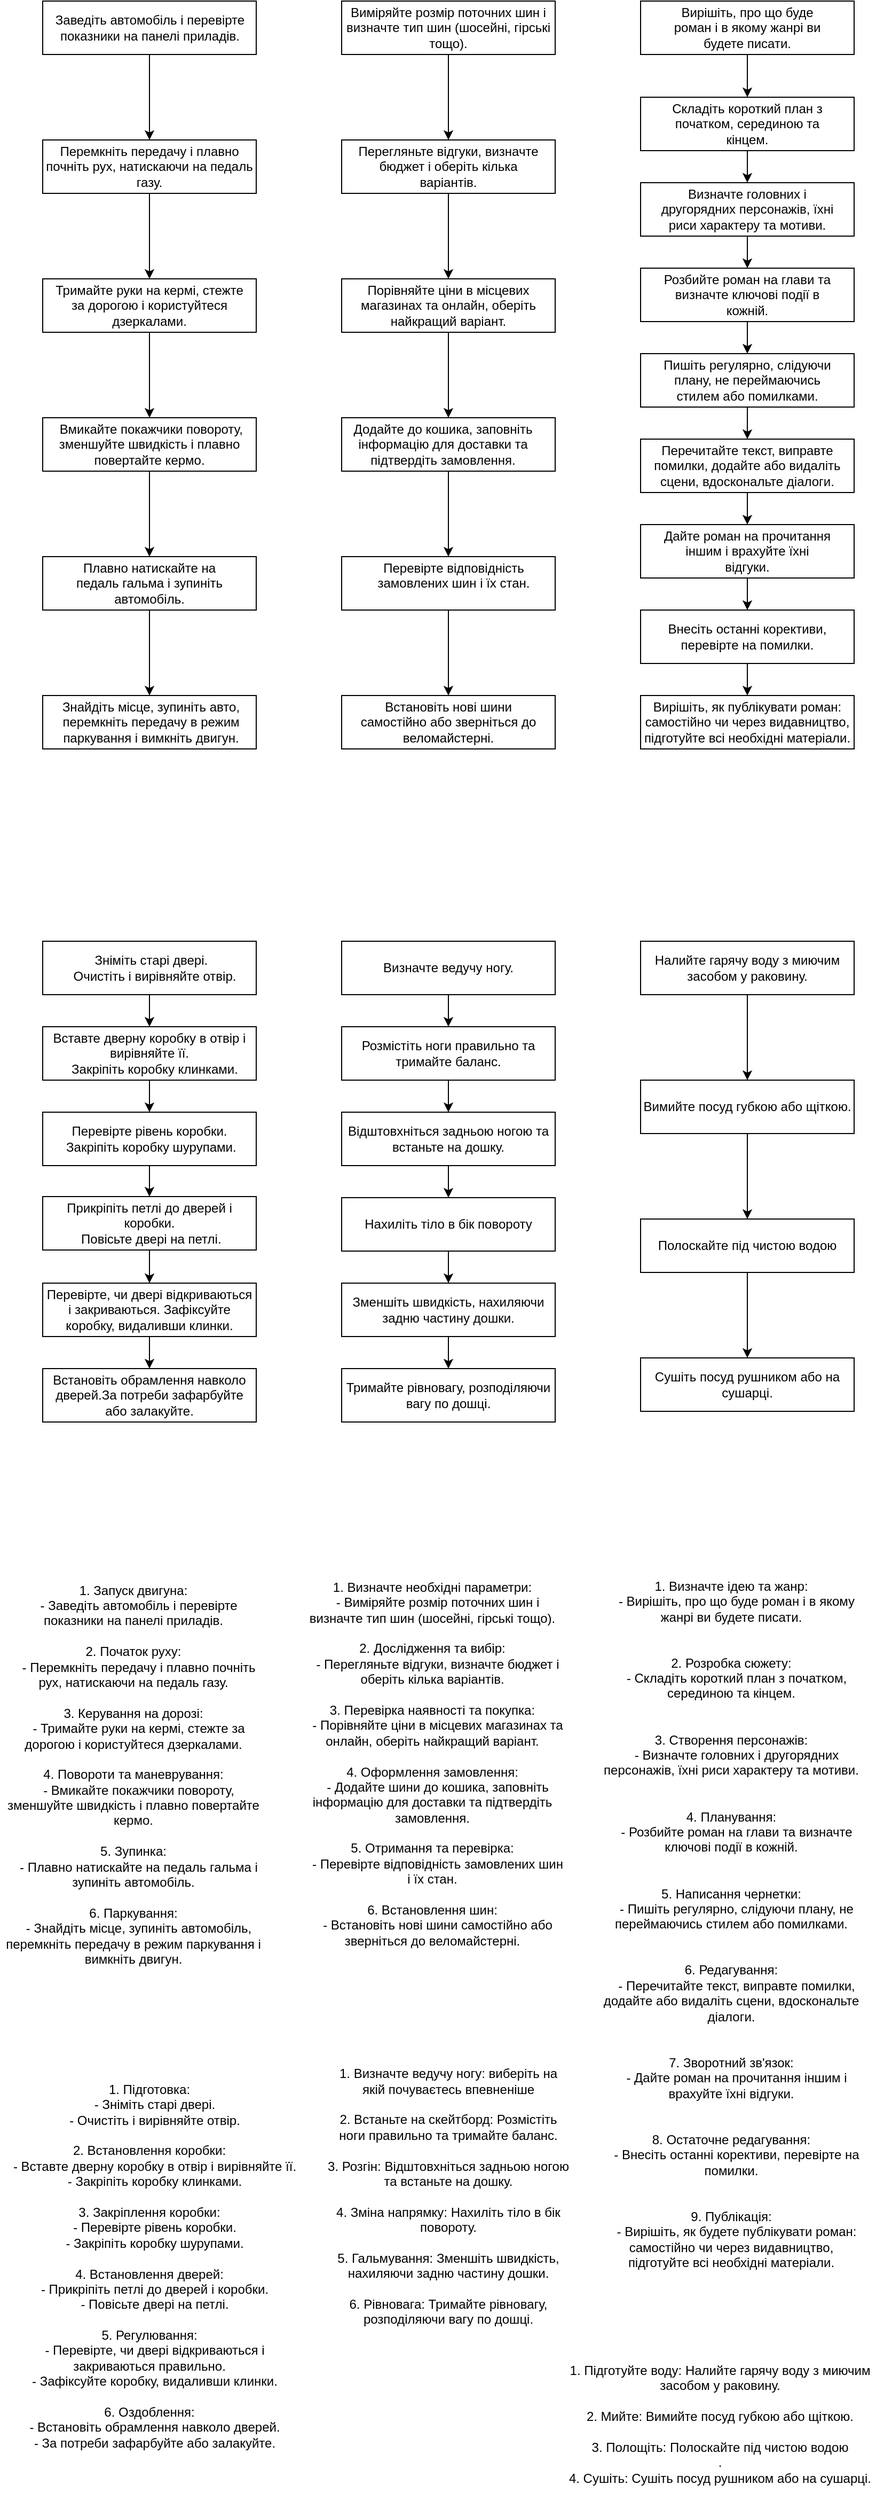 <mxfile version="24.5.4" type="device">
  <diagram id="C5RBs43oDa-KdzZeNtuy" name="Page-1">
    <mxGraphModel dx="1615" dy="869" grid="1" gridSize="10" guides="1" tooltips="1" connect="1" arrows="1" fold="1" page="1" pageScale="1" pageWidth="827" pageHeight="1169" math="0" shadow="0">
      <root>
        <mxCell id="WIyWlLk6GJQsqaUBKTNV-0" />
        <mxCell id="WIyWlLk6GJQsqaUBKTNV-1" parent="WIyWlLk6GJQsqaUBKTNV-0" />
        <mxCell id="B3RDnDdU-C0EYkhqmuKv-29" value="" style="rounded=0;whiteSpace=wrap;html=1;" vertex="1" parent="WIyWlLk6GJQsqaUBKTNV-1">
          <mxGeometry x="40" y="650" width="200" height="50" as="geometry" />
        </mxCell>
        <mxCell id="B3RDnDdU-C0EYkhqmuKv-27" value="" style="rounded=0;whiteSpace=wrap;html=1;" vertex="1" parent="WIyWlLk6GJQsqaUBKTNV-1">
          <mxGeometry x="40" y="520" width="200" height="50" as="geometry" />
        </mxCell>
        <mxCell id="B3RDnDdU-C0EYkhqmuKv-25" value="" style="rounded=0;whiteSpace=wrap;html=1;" vertex="1" parent="WIyWlLk6GJQsqaUBKTNV-1">
          <mxGeometry x="40" y="390" width="200" height="50" as="geometry" />
        </mxCell>
        <mxCell id="B3RDnDdU-C0EYkhqmuKv-23" value="" style="rounded=0;whiteSpace=wrap;html=1;" vertex="1" parent="WIyWlLk6GJQsqaUBKTNV-1">
          <mxGeometry x="40" y="260" width="200" height="50" as="geometry" />
        </mxCell>
        <mxCell id="B3RDnDdU-C0EYkhqmuKv-21" value="" style="rounded=0;whiteSpace=wrap;html=1;" vertex="1" parent="WIyWlLk6GJQsqaUBKTNV-1">
          <mxGeometry x="40" y="130" width="200" height="50" as="geometry" />
        </mxCell>
        <mxCell id="B3RDnDdU-C0EYkhqmuKv-20" value="" style="rounded=0;whiteSpace=wrap;html=1;" vertex="1" parent="WIyWlLk6GJQsqaUBKTNV-1">
          <mxGeometry x="40" width="200" height="50" as="geometry" />
        </mxCell>
        <mxCell id="B3RDnDdU-C0EYkhqmuKv-78" style="edgeStyle=orthogonalEdgeStyle;rounded=0;orthogonalLoop=1;jettySize=auto;html=1;exitX=0.5;exitY=1;exitDx=0;exitDy=0;entryX=0.5;entryY=0;entryDx=0;entryDy=0;" edge="1" parent="WIyWlLk6GJQsqaUBKTNV-1" source="B3RDnDdU-C0EYkhqmuKv-0" target="B3RDnDdU-C0EYkhqmuKv-31">
          <mxGeometry relative="1" as="geometry" />
        </mxCell>
        <mxCell id="B3RDnDdU-C0EYkhqmuKv-0" value="" style="rounded=0;whiteSpace=wrap;html=1;" vertex="1" parent="WIyWlLk6GJQsqaUBKTNV-1">
          <mxGeometry x="600" width="200" height="50" as="geometry" />
        </mxCell>
        <mxCell id="B3RDnDdU-C0EYkhqmuKv-11" value="Заведіть автомобіль і перевірте показники на панелі приладів." style="text;html=1;align=center;verticalAlign=middle;whiteSpace=wrap;rounded=0;" vertex="1" parent="WIyWlLk6GJQsqaUBKTNV-1">
          <mxGeometry x="32.5" y="10" width="215" height="30" as="geometry" />
        </mxCell>
        <mxCell id="B3RDnDdU-C0EYkhqmuKv-12" value="Перемкніть передачу і плавно почніть рух, натискаючи на педаль газу." style="text;html=1;align=center;verticalAlign=middle;whiteSpace=wrap;rounded=0;" vertex="1" parent="WIyWlLk6GJQsqaUBKTNV-1">
          <mxGeometry x="40" y="150" width="200" height="10" as="geometry" />
        </mxCell>
        <mxCell id="B3RDnDdU-C0EYkhqmuKv-16" value="Тримайте руки на кермі, стежте за дорогою і користуйтеся дзеркалами." style="text;html=1;align=center;verticalAlign=middle;whiteSpace=wrap;rounded=0;" vertex="1" parent="WIyWlLk6GJQsqaUBKTNV-1">
          <mxGeometry x="50" y="270" width="180" height="30" as="geometry" />
        </mxCell>
        <mxCell id="B3RDnDdU-C0EYkhqmuKv-17" value="&amp;nbsp;Вмикайте покажчики повороту, зменшуйте швидкість і плавно повертайте кермо." style="text;html=1;align=center;verticalAlign=middle;whiteSpace=wrap;rounded=0;" vertex="1" parent="WIyWlLk6GJQsqaUBKTNV-1">
          <mxGeometry x="40" y="400" width="200" height="30" as="geometry" />
        </mxCell>
        <mxCell id="B3RDnDdU-C0EYkhqmuKv-18" value="Плавно натискайте на педаль гальма і зупиніть автомобіль." style="text;html=1;align=center;verticalAlign=middle;whiteSpace=wrap;rounded=0;" vertex="1" parent="WIyWlLk6GJQsqaUBKTNV-1">
          <mxGeometry x="60" y="530" width="160" height="30" as="geometry" />
        </mxCell>
        <mxCell id="B3RDnDdU-C0EYkhqmuKv-19" value="Знайдіть місце, зупиніть авто, перемкніть передачу&amp;nbsp;&lt;span style=&quot;background-color: initial;&quot;&gt;в режим паркування і вимкніть двигун.&lt;/span&gt;" style="text;html=1;align=center;verticalAlign=middle;whiteSpace=wrap;rounded=0;" vertex="1" parent="WIyWlLk6GJQsqaUBKTNV-1">
          <mxGeometry x="40" y="650" width="202.5" height="50" as="geometry" />
        </mxCell>
        <mxCell id="B3RDnDdU-C0EYkhqmuKv-22" value="" style="edgeStyle=orthogonalEdgeStyle;rounded=0;orthogonalLoop=1;jettySize=auto;html=1;" edge="1" parent="WIyWlLk6GJQsqaUBKTNV-1" source="B3RDnDdU-C0EYkhqmuKv-20" target="B3RDnDdU-C0EYkhqmuKv-21">
          <mxGeometry relative="1" as="geometry" />
        </mxCell>
        <mxCell id="B3RDnDdU-C0EYkhqmuKv-24" value="" style="edgeStyle=orthogonalEdgeStyle;rounded=0;orthogonalLoop=1;jettySize=auto;html=1;" edge="1" parent="WIyWlLk6GJQsqaUBKTNV-1" source="B3RDnDdU-C0EYkhqmuKv-21" target="B3RDnDdU-C0EYkhqmuKv-23">
          <mxGeometry relative="1" as="geometry" />
        </mxCell>
        <mxCell id="B3RDnDdU-C0EYkhqmuKv-26" value="" style="edgeStyle=orthogonalEdgeStyle;rounded=0;orthogonalLoop=1;jettySize=auto;html=1;" edge="1" parent="WIyWlLk6GJQsqaUBKTNV-1" source="B3RDnDdU-C0EYkhqmuKv-23" target="B3RDnDdU-C0EYkhqmuKv-25">
          <mxGeometry relative="1" as="geometry" />
        </mxCell>
        <mxCell id="B3RDnDdU-C0EYkhqmuKv-28" value="" style="edgeStyle=orthogonalEdgeStyle;rounded=0;orthogonalLoop=1;jettySize=auto;html=1;" edge="1" parent="WIyWlLk6GJQsqaUBKTNV-1" source="B3RDnDdU-C0EYkhqmuKv-25" target="B3RDnDdU-C0EYkhqmuKv-27">
          <mxGeometry relative="1" as="geometry" />
        </mxCell>
        <mxCell id="B3RDnDdU-C0EYkhqmuKv-30" value="" style="edgeStyle=orthogonalEdgeStyle;rounded=0;orthogonalLoop=1;jettySize=auto;html=1;" edge="1" parent="WIyWlLk6GJQsqaUBKTNV-1" source="B3RDnDdU-C0EYkhqmuKv-27" target="B3RDnDdU-C0EYkhqmuKv-29">
          <mxGeometry relative="1" as="geometry" />
        </mxCell>
        <mxCell id="B3RDnDdU-C0EYkhqmuKv-34" value="" style="edgeStyle=orthogonalEdgeStyle;rounded=0;orthogonalLoop=1;jettySize=auto;html=1;" edge="1" parent="WIyWlLk6GJQsqaUBKTNV-1" source="B3RDnDdU-C0EYkhqmuKv-31" target="B3RDnDdU-C0EYkhqmuKv-33">
          <mxGeometry relative="1" as="geometry" />
        </mxCell>
        <mxCell id="B3RDnDdU-C0EYkhqmuKv-31" value="" style="rounded=0;whiteSpace=wrap;html=1;" vertex="1" parent="WIyWlLk6GJQsqaUBKTNV-1">
          <mxGeometry x="600" y="90" width="200" height="50" as="geometry" />
        </mxCell>
        <mxCell id="B3RDnDdU-C0EYkhqmuKv-36" value="" style="edgeStyle=orthogonalEdgeStyle;rounded=0;orthogonalLoop=1;jettySize=auto;html=1;" edge="1" parent="WIyWlLk6GJQsqaUBKTNV-1" source="B3RDnDdU-C0EYkhqmuKv-33" target="B3RDnDdU-C0EYkhqmuKv-35">
          <mxGeometry relative="1" as="geometry" />
        </mxCell>
        <mxCell id="B3RDnDdU-C0EYkhqmuKv-33" value="" style="rounded=0;whiteSpace=wrap;html=1;" vertex="1" parent="WIyWlLk6GJQsqaUBKTNV-1">
          <mxGeometry x="600" y="170" width="200" height="50" as="geometry" />
        </mxCell>
        <mxCell id="B3RDnDdU-C0EYkhqmuKv-38" value="" style="edgeStyle=orthogonalEdgeStyle;rounded=0;orthogonalLoop=1;jettySize=auto;html=1;" edge="1" parent="WIyWlLk6GJQsqaUBKTNV-1" source="B3RDnDdU-C0EYkhqmuKv-35" target="B3RDnDdU-C0EYkhqmuKv-37">
          <mxGeometry relative="1" as="geometry" />
        </mxCell>
        <mxCell id="B3RDnDdU-C0EYkhqmuKv-35" value="" style="rounded=0;whiteSpace=wrap;html=1;" vertex="1" parent="WIyWlLk6GJQsqaUBKTNV-1">
          <mxGeometry x="600" y="250" width="200" height="50" as="geometry" />
        </mxCell>
        <mxCell id="B3RDnDdU-C0EYkhqmuKv-40" value="" style="edgeStyle=orthogonalEdgeStyle;rounded=0;orthogonalLoop=1;jettySize=auto;html=1;" edge="1" parent="WIyWlLk6GJQsqaUBKTNV-1" source="B3RDnDdU-C0EYkhqmuKv-37" target="B3RDnDdU-C0EYkhqmuKv-39">
          <mxGeometry relative="1" as="geometry" />
        </mxCell>
        <mxCell id="B3RDnDdU-C0EYkhqmuKv-37" value="" style="rounded=0;whiteSpace=wrap;html=1;" vertex="1" parent="WIyWlLk6GJQsqaUBKTNV-1">
          <mxGeometry x="600" y="330" width="200" height="50" as="geometry" />
        </mxCell>
        <mxCell id="B3RDnDdU-C0EYkhqmuKv-69" value="" style="edgeStyle=orthogonalEdgeStyle;rounded=0;orthogonalLoop=1;jettySize=auto;html=1;" edge="1" parent="WIyWlLk6GJQsqaUBKTNV-1" source="B3RDnDdU-C0EYkhqmuKv-39" target="B3RDnDdU-C0EYkhqmuKv-68">
          <mxGeometry relative="1" as="geometry" />
        </mxCell>
        <mxCell id="B3RDnDdU-C0EYkhqmuKv-39" value="" style="rounded=0;whiteSpace=wrap;html=1;" vertex="1" parent="WIyWlLk6GJQsqaUBKTNV-1">
          <mxGeometry x="600" y="410" width="200" height="50" as="geometry" />
        </mxCell>
        <mxCell id="B3RDnDdU-C0EYkhqmuKv-44" value="" style="edgeStyle=orthogonalEdgeStyle;rounded=0;orthogonalLoop=1;jettySize=auto;html=1;" edge="1" parent="WIyWlLk6GJQsqaUBKTNV-1" source="B3RDnDdU-C0EYkhqmuKv-41" target="B3RDnDdU-C0EYkhqmuKv-43">
          <mxGeometry relative="1" as="geometry" />
        </mxCell>
        <mxCell id="B3RDnDdU-C0EYkhqmuKv-41" value="" style="rounded=0;whiteSpace=wrap;html=1;" vertex="1" parent="WIyWlLk6GJQsqaUBKTNV-1">
          <mxGeometry x="320" width="200" height="50" as="geometry" />
        </mxCell>
        <mxCell id="B3RDnDdU-C0EYkhqmuKv-46" value="" style="edgeStyle=orthogonalEdgeStyle;rounded=0;orthogonalLoop=1;jettySize=auto;html=1;" edge="1" parent="WIyWlLk6GJQsqaUBKTNV-1" source="B3RDnDdU-C0EYkhqmuKv-43" target="B3RDnDdU-C0EYkhqmuKv-45">
          <mxGeometry relative="1" as="geometry" />
        </mxCell>
        <mxCell id="B3RDnDdU-C0EYkhqmuKv-43" value="" style="rounded=0;whiteSpace=wrap;html=1;" vertex="1" parent="WIyWlLk6GJQsqaUBKTNV-1">
          <mxGeometry x="320" y="130" width="200" height="50" as="geometry" />
        </mxCell>
        <mxCell id="B3RDnDdU-C0EYkhqmuKv-48" value="" style="edgeStyle=orthogonalEdgeStyle;rounded=0;orthogonalLoop=1;jettySize=auto;html=1;" edge="1" parent="WIyWlLk6GJQsqaUBKTNV-1" source="B3RDnDdU-C0EYkhqmuKv-45" target="B3RDnDdU-C0EYkhqmuKv-47">
          <mxGeometry relative="1" as="geometry" />
        </mxCell>
        <mxCell id="B3RDnDdU-C0EYkhqmuKv-45" value="" style="rounded=0;whiteSpace=wrap;html=1;" vertex="1" parent="WIyWlLk6GJQsqaUBKTNV-1">
          <mxGeometry x="320" y="260" width="200" height="50" as="geometry" />
        </mxCell>
        <mxCell id="B3RDnDdU-C0EYkhqmuKv-50" value="" style="edgeStyle=orthogonalEdgeStyle;rounded=0;orthogonalLoop=1;jettySize=auto;html=1;" edge="1" parent="WIyWlLk6GJQsqaUBKTNV-1" source="B3RDnDdU-C0EYkhqmuKv-47" target="B3RDnDdU-C0EYkhqmuKv-49">
          <mxGeometry relative="1" as="geometry" />
        </mxCell>
        <mxCell id="B3RDnDdU-C0EYkhqmuKv-47" value="" style="rounded=0;whiteSpace=wrap;html=1;" vertex="1" parent="WIyWlLk6GJQsqaUBKTNV-1">
          <mxGeometry x="320" y="390" width="200" height="50" as="geometry" />
        </mxCell>
        <mxCell id="B3RDnDdU-C0EYkhqmuKv-52" value="" style="edgeStyle=orthogonalEdgeStyle;rounded=0;orthogonalLoop=1;jettySize=auto;html=1;" edge="1" parent="WIyWlLk6GJQsqaUBKTNV-1" source="B3RDnDdU-C0EYkhqmuKv-49" target="B3RDnDdU-C0EYkhqmuKv-51">
          <mxGeometry relative="1" as="geometry" />
        </mxCell>
        <mxCell id="B3RDnDdU-C0EYkhqmuKv-49" value="" style="rounded=0;whiteSpace=wrap;html=1;" vertex="1" parent="WIyWlLk6GJQsqaUBKTNV-1">
          <mxGeometry x="320" y="520" width="200" height="50" as="geometry" />
        </mxCell>
        <mxCell id="B3RDnDdU-C0EYkhqmuKv-51" value="" style="rounded=0;whiteSpace=wrap;html=1;" vertex="1" parent="WIyWlLk6GJQsqaUBKTNV-1">
          <mxGeometry x="320" y="650" width="200" height="50" as="geometry" />
        </mxCell>
        <mxCell id="B3RDnDdU-C0EYkhqmuKv-53" value="Перегляньте відгуки, визначте бюджет і оберіть кілька варіантів." style="text;html=1;align=center;verticalAlign=middle;whiteSpace=wrap;rounded=0;" vertex="1" parent="WIyWlLk6GJQsqaUBKTNV-1">
          <mxGeometry x="330" y="140" width="180" height="30" as="geometry" />
        </mxCell>
        <mxCell id="B3RDnDdU-C0EYkhqmuKv-54" value="Виміряйте розмір поточних шин і визначте тип шин (шосейні, гірські тощо)." style="text;html=1;align=center;verticalAlign=middle;whiteSpace=wrap;rounded=0;" vertex="1" parent="WIyWlLk6GJQsqaUBKTNV-1">
          <mxGeometry x="320" y="10" width="200" height="30" as="geometry" />
        </mxCell>
        <mxCell id="B3RDnDdU-C0EYkhqmuKv-55" value="Порівняйте ціни в місцевих магазинах та онлайн, оберіть найкращий варіант." style="text;html=1;align=center;verticalAlign=middle;whiteSpace=wrap;rounded=0;" vertex="1" parent="WIyWlLk6GJQsqaUBKTNV-1">
          <mxGeometry x="320" y="270" width="200" height="30" as="geometry" />
        </mxCell>
        <mxCell id="B3RDnDdU-C0EYkhqmuKv-56" value="Додайте до кошика, заповніть інформацію для доставки та підтвердіть замовлення." style="text;html=1;align=center;verticalAlign=middle;whiteSpace=wrap;rounded=0;" vertex="1" parent="WIyWlLk6GJQsqaUBKTNV-1">
          <mxGeometry x="310" y="400" width="210" height="30" as="geometry" />
        </mxCell>
        <mxCell id="B3RDnDdU-C0EYkhqmuKv-57" value="&lt;div&gt;Перевірте відповідність замовлених шин і їх стан.&lt;/div&gt;&lt;div&gt;&lt;br&gt;&lt;/div&gt;" style="text;html=1;align=center;verticalAlign=middle;whiteSpace=wrap;rounded=0;" vertex="1" parent="WIyWlLk6GJQsqaUBKTNV-1">
          <mxGeometry x="350" y="530" width="150" height="30" as="geometry" />
        </mxCell>
        <mxCell id="B3RDnDdU-C0EYkhqmuKv-58" value="Встановіть нові шини самостійно або зверніться до веломайстерні." style="text;html=1;align=center;verticalAlign=middle;whiteSpace=wrap;rounded=0;" vertex="1" parent="WIyWlLk6GJQsqaUBKTNV-1">
          <mxGeometry x="330" y="660" width="180" height="30" as="geometry" />
        </mxCell>
        <mxCell id="B3RDnDdU-C0EYkhqmuKv-59" value="Пишіть регулярно, слідуючи плану, не переймаючись стилем або помилками." style="text;html=1;align=center;verticalAlign=middle;whiteSpace=wrap;rounded=0;" vertex="1" parent="WIyWlLk6GJQsqaUBKTNV-1">
          <mxGeometry x="610" y="340" width="180" height="30" as="geometry" />
        </mxCell>
        <mxCell id="B3RDnDdU-C0EYkhqmuKv-60" value="Перечитайте текст, виправте помилки, додайте або видаліть сцени, вдоскональте діалоги." style="text;html=1;align=center;verticalAlign=middle;whiteSpace=wrap;rounded=0;" vertex="1" parent="WIyWlLk6GJQsqaUBKTNV-1">
          <mxGeometry x="610" y="420" width="180" height="30" as="geometry" />
        </mxCell>
        <mxCell id="B3RDnDdU-C0EYkhqmuKv-61" value="Визначте головних і другорядних персонажів, їхні риси характеру та мотиви." style="text;html=1;align=center;verticalAlign=middle;whiteSpace=wrap;rounded=0;" vertex="1" parent="WIyWlLk6GJQsqaUBKTNV-1">
          <mxGeometry x="610" y="180" width="180" height="30" as="geometry" />
        </mxCell>
        <mxCell id="B3RDnDdU-C0EYkhqmuKv-62" value="Розбийте роман на глави та визначте ключові події в кожній." style="text;html=1;align=center;verticalAlign=middle;whiteSpace=wrap;rounded=0;" vertex="1" parent="WIyWlLk6GJQsqaUBKTNV-1">
          <mxGeometry x="620" y="260" width="160" height="30" as="geometry" />
        </mxCell>
        <mxCell id="B3RDnDdU-C0EYkhqmuKv-63" value="Складіть короткий план з початком, серединою та кінцем." style="text;html=1;align=center;verticalAlign=middle;whiteSpace=wrap;rounded=0;" vertex="1" parent="WIyWlLk6GJQsqaUBKTNV-1">
          <mxGeometry x="620" y="100" width="160" height="30" as="geometry" />
        </mxCell>
        <mxCell id="B3RDnDdU-C0EYkhqmuKv-64" value="Вирішіть, про що буде роман і в якому жанрі ви будете писати." style="text;html=1;align=center;verticalAlign=middle;whiteSpace=wrap;rounded=0;" vertex="1" parent="WIyWlLk6GJQsqaUBKTNV-1">
          <mxGeometry x="620" y="10" width="160" height="30" as="geometry" />
        </mxCell>
        <mxCell id="B3RDnDdU-C0EYkhqmuKv-71" value="" style="edgeStyle=orthogonalEdgeStyle;rounded=0;orthogonalLoop=1;jettySize=auto;html=1;" edge="1" parent="WIyWlLk6GJQsqaUBKTNV-1" source="B3RDnDdU-C0EYkhqmuKv-68" target="B3RDnDdU-C0EYkhqmuKv-70">
          <mxGeometry relative="1" as="geometry" />
        </mxCell>
        <mxCell id="B3RDnDdU-C0EYkhqmuKv-68" value="" style="rounded=0;whiteSpace=wrap;html=1;" vertex="1" parent="WIyWlLk6GJQsqaUBKTNV-1">
          <mxGeometry x="600" y="490" width="200" height="50" as="geometry" />
        </mxCell>
        <mxCell id="B3RDnDdU-C0EYkhqmuKv-73" value="" style="edgeStyle=orthogonalEdgeStyle;rounded=0;orthogonalLoop=1;jettySize=auto;html=1;" edge="1" parent="WIyWlLk6GJQsqaUBKTNV-1" source="B3RDnDdU-C0EYkhqmuKv-70" target="B3RDnDdU-C0EYkhqmuKv-72">
          <mxGeometry relative="1" as="geometry" />
        </mxCell>
        <mxCell id="B3RDnDdU-C0EYkhqmuKv-70" value="" style="rounded=0;whiteSpace=wrap;html=1;" vertex="1" parent="WIyWlLk6GJQsqaUBKTNV-1">
          <mxGeometry x="600" y="570" width="200" height="50" as="geometry" />
        </mxCell>
        <mxCell id="B3RDnDdU-C0EYkhqmuKv-72" value="" style="rounded=0;whiteSpace=wrap;html=1;" vertex="1" parent="WIyWlLk6GJQsqaUBKTNV-1">
          <mxGeometry x="600" y="650" width="200" height="50" as="geometry" />
        </mxCell>
        <mxCell id="B3RDnDdU-C0EYkhqmuKv-74" value="Дайте роман на прочитання іншим і врахуйте їхні відгуки." style="text;html=1;align=center;verticalAlign=middle;whiteSpace=wrap;rounded=0;" vertex="1" parent="WIyWlLk6GJQsqaUBKTNV-1">
          <mxGeometry x="620" y="500" width="160" height="30" as="geometry" />
        </mxCell>
        <mxCell id="B3RDnDdU-C0EYkhqmuKv-75" value="Внесіть останні корективи, перевірте на помилки." style="text;html=1;align=center;verticalAlign=middle;whiteSpace=wrap;rounded=0;" vertex="1" parent="WIyWlLk6GJQsqaUBKTNV-1">
          <mxGeometry x="610" y="580" width="180" height="30" as="geometry" />
        </mxCell>
        <mxCell id="B3RDnDdU-C0EYkhqmuKv-76" value="Вирішіть, як публікувати роман: самостійно чи через видавництво, підготуйте всі необхідні матеріали." style="text;html=1;align=center;verticalAlign=middle;whiteSpace=wrap;rounded=0;" vertex="1" parent="WIyWlLk6GJQsqaUBKTNV-1">
          <mxGeometry x="600" y="660" width="200" height="30" as="geometry" />
        </mxCell>
        <mxCell id="B3RDnDdU-C0EYkhqmuKv-82" value="" style="edgeStyle=orthogonalEdgeStyle;rounded=0;orthogonalLoop=1;jettySize=auto;html=1;" edge="1" parent="WIyWlLk6GJQsqaUBKTNV-1" source="B3RDnDdU-C0EYkhqmuKv-80" target="B3RDnDdU-C0EYkhqmuKv-81">
          <mxGeometry relative="1" as="geometry" />
        </mxCell>
        <mxCell id="B3RDnDdU-C0EYkhqmuKv-80" value="&lt;div&gt;&amp;nbsp;Зніміть старі двері.&lt;/div&gt;&lt;div&gt;&amp;nbsp; &amp;nbsp;Очистіть і вирівняйте отвір.&lt;/div&gt;" style="rounded=0;whiteSpace=wrap;html=1;" vertex="1" parent="WIyWlLk6GJQsqaUBKTNV-1">
          <mxGeometry x="40" y="880" width="200" height="50" as="geometry" />
        </mxCell>
        <mxCell id="B3RDnDdU-C0EYkhqmuKv-84" value="" style="edgeStyle=orthogonalEdgeStyle;rounded=0;orthogonalLoop=1;jettySize=auto;html=1;" edge="1" parent="WIyWlLk6GJQsqaUBKTNV-1" source="B3RDnDdU-C0EYkhqmuKv-81" target="B3RDnDdU-C0EYkhqmuKv-83">
          <mxGeometry relative="1" as="geometry" />
        </mxCell>
        <mxCell id="B3RDnDdU-C0EYkhqmuKv-81" value="Вставте дверну коробку в отвір і вирівняйте її.&lt;br&gt;&amp;nbsp; &amp;nbsp;Закріпіть коробку клинками." style="rounded=0;whiteSpace=wrap;html=1;" vertex="1" parent="WIyWlLk6GJQsqaUBKTNV-1">
          <mxGeometry x="40" y="960" width="200" height="50" as="geometry" />
        </mxCell>
        <mxCell id="B3RDnDdU-C0EYkhqmuKv-86" value="" style="edgeStyle=orthogonalEdgeStyle;rounded=0;orthogonalLoop=1;jettySize=auto;html=1;" edge="1" parent="WIyWlLk6GJQsqaUBKTNV-1" source="B3RDnDdU-C0EYkhqmuKv-83" target="B3RDnDdU-C0EYkhqmuKv-85">
          <mxGeometry relative="1" as="geometry" />
        </mxCell>
        <mxCell id="B3RDnDdU-C0EYkhqmuKv-83" value="Перевірте рівень коробки.&lt;br&gt;&amp;nbsp;Закріпіть коробку шурупами." style="rounded=0;whiteSpace=wrap;html=1;" vertex="1" parent="WIyWlLk6GJQsqaUBKTNV-1">
          <mxGeometry x="40" y="1040" width="200" height="50" as="geometry" />
        </mxCell>
        <mxCell id="B3RDnDdU-C0EYkhqmuKv-89" value="" style="edgeStyle=orthogonalEdgeStyle;rounded=0;orthogonalLoop=1;jettySize=auto;html=1;" edge="1" parent="WIyWlLk6GJQsqaUBKTNV-1" source="B3RDnDdU-C0EYkhqmuKv-85" target="B3RDnDdU-C0EYkhqmuKv-88">
          <mxGeometry relative="1" as="geometry" />
        </mxCell>
        <mxCell id="B3RDnDdU-C0EYkhqmuKv-85" value="Прикріпіть петлі до дверей і коробки.&lt;br&gt;&amp;nbsp;Повісьте двері на петлі." style="rounded=0;whiteSpace=wrap;html=1;" vertex="1" parent="WIyWlLk6GJQsqaUBKTNV-1">
          <mxGeometry x="40" y="1119" width="200" height="50" as="geometry" />
        </mxCell>
        <mxCell id="B3RDnDdU-C0EYkhqmuKv-91" value="" style="edgeStyle=orthogonalEdgeStyle;rounded=0;orthogonalLoop=1;jettySize=auto;html=1;" edge="1" parent="WIyWlLk6GJQsqaUBKTNV-1" source="B3RDnDdU-C0EYkhqmuKv-88" target="B3RDnDdU-C0EYkhqmuKv-90">
          <mxGeometry relative="1" as="geometry" />
        </mxCell>
        <mxCell id="B3RDnDdU-C0EYkhqmuKv-88" value="Перевірте, чи двері відкриваються і закриваються. Зафіксуйте коробку, видаливши клинки." style="rounded=0;whiteSpace=wrap;html=1;" vertex="1" parent="WIyWlLk6GJQsqaUBKTNV-1">
          <mxGeometry x="40" y="1200" width="200" height="50" as="geometry" />
        </mxCell>
        <mxCell id="B3RDnDdU-C0EYkhqmuKv-90" value="Встановіть обрамлення навколо дверей.За потреби зафарбуйте або залакуйте." style="rounded=0;whiteSpace=wrap;html=1;" vertex="1" parent="WIyWlLk6GJQsqaUBKTNV-1">
          <mxGeometry x="40" y="1280" width="200" height="50" as="geometry" />
        </mxCell>
        <mxCell id="B3RDnDdU-C0EYkhqmuKv-94" value="" style="edgeStyle=orthogonalEdgeStyle;rounded=0;orthogonalLoop=1;jettySize=auto;html=1;" edge="1" parent="WIyWlLk6GJQsqaUBKTNV-1" source="B3RDnDdU-C0EYkhqmuKv-92" target="B3RDnDdU-C0EYkhqmuKv-93">
          <mxGeometry relative="1" as="geometry" />
        </mxCell>
        <mxCell id="B3RDnDdU-C0EYkhqmuKv-92" value="Визначте ведучу ногу." style="rounded=0;whiteSpace=wrap;html=1;" vertex="1" parent="WIyWlLk6GJQsqaUBKTNV-1">
          <mxGeometry x="320" y="880" width="200" height="50" as="geometry" />
        </mxCell>
        <mxCell id="B3RDnDdU-C0EYkhqmuKv-96" value="" style="edgeStyle=orthogonalEdgeStyle;rounded=0;orthogonalLoop=1;jettySize=auto;html=1;" edge="1" parent="WIyWlLk6GJQsqaUBKTNV-1" source="B3RDnDdU-C0EYkhqmuKv-93" target="B3RDnDdU-C0EYkhqmuKv-95">
          <mxGeometry relative="1" as="geometry" />
        </mxCell>
        <mxCell id="B3RDnDdU-C0EYkhqmuKv-93" value="Розмістіть ноги правильно та тримайте баланс." style="rounded=0;whiteSpace=wrap;html=1;" vertex="1" parent="WIyWlLk6GJQsqaUBKTNV-1">
          <mxGeometry x="320" y="960" width="200" height="50" as="geometry" />
        </mxCell>
        <mxCell id="B3RDnDdU-C0EYkhqmuKv-98" value="" style="edgeStyle=orthogonalEdgeStyle;rounded=0;orthogonalLoop=1;jettySize=auto;html=1;" edge="1" parent="WIyWlLk6GJQsqaUBKTNV-1" source="B3RDnDdU-C0EYkhqmuKv-95" target="B3RDnDdU-C0EYkhqmuKv-97">
          <mxGeometry relative="1" as="geometry" />
        </mxCell>
        <mxCell id="B3RDnDdU-C0EYkhqmuKv-95" value="Відштовхніться задньою ногою та встаньте на дошку." style="rounded=0;whiteSpace=wrap;html=1;" vertex="1" parent="WIyWlLk6GJQsqaUBKTNV-1">
          <mxGeometry x="320" y="1040" width="200" height="50" as="geometry" />
        </mxCell>
        <mxCell id="B3RDnDdU-C0EYkhqmuKv-100" value="" style="edgeStyle=orthogonalEdgeStyle;rounded=0;orthogonalLoop=1;jettySize=auto;html=1;" edge="1" parent="WIyWlLk6GJQsqaUBKTNV-1" source="B3RDnDdU-C0EYkhqmuKv-97" target="B3RDnDdU-C0EYkhqmuKv-99">
          <mxGeometry relative="1" as="geometry" />
        </mxCell>
        <mxCell id="B3RDnDdU-C0EYkhqmuKv-97" value="Нахиліть тіло в бік повороту" style="rounded=0;whiteSpace=wrap;html=1;" vertex="1" parent="WIyWlLk6GJQsqaUBKTNV-1">
          <mxGeometry x="320" y="1120" width="200" height="50" as="geometry" />
        </mxCell>
        <mxCell id="B3RDnDdU-C0EYkhqmuKv-104" value="" style="edgeStyle=orthogonalEdgeStyle;rounded=0;orthogonalLoop=1;jettySize=auto;html=1;" edge="1" parent="WIyWlLk6GJQsqaUBKTNV-1" source="B3RDnDdU-C0EYkhqmuKv-99" target="B3RDnDdU-C0EYkhqmuKv-103">
          <mxGeometry relative="1" as="geometry" />
        </mxCell>
        <mxCell id="B3RDnDdU-C0EYkhqmuKv-99" value="Зменшіть швидкість, нахиляючи задню частину дошки." style="rounded=0;whiteSpace=wrap;html=1;" vertex="1" parent="WIyWlLk6GJQsqaUBKTNV-1">
          <mxGeometry x="320" y="1200" width="200" height="50" as="geometry" />
        </mxCell>
        <mxCell id="B3RDnDdU-C0EYkhqmuKv-103" value="Тримайте рівновагу, розподіляючи вагу по дошці." style="rounded=0;whiteSpace=wrap;html=1;" vertex="1" parent="WIyWlLk6GJQsqaUBKTNV-1">
          <mxGeometry x="320" y="1280" width="200" height="50" as="geometry" />
        </mxCell>
        <mxCell id="B3RDnDdU-C0EYkhqmuKv-107" value="" style="edgeStyle=orthogonalEdgeStyle;rounded=0;orthogonalLoop=1;jettySize=auto;html=1;" edge="1" parent="WIyWlLk6GJQsqaUBKTNV-1" source="B3RDnDdU-C0EYkhqmuKv-105" target="B3RDnDdU-C0EYkhqmuKv-106">
          <mxGeometry relative="1" as="geometry" />
        </mxCell>
        <mxCell id="B3RDnDdU-C0EYkhqmuKv-105" value="Налийте гарячу воду з миючим засобом у раковину." style="rounded=0;whiteSpace=wrap;html=1;" vertex="1" parent="WIyWlLk6GJQsqaUBKTNV-1">
          <mxGeometry x="600" y="880" width="200" height="50" as="geometry" />
        </mxCell>
        <mxCell id="B3RDnDdU-C0EYkhqmuKv-109" value="" style="edgeStyle=orthogonalEdgeStyle;rounded=0;orthogonalLoop=1;jettySize=auto;html=1;" edge="1" parent="WIyWlLk6GJQsqaUBKTNV-1" source="B3RDnDdU-C0EYkhqmuKv-106" target="B3RDnDdU-C0EYkhqmuKv-108">
          <mxGeometry relative="1" as="geometry" />
        </mxCell>
        <mxCell id="B3RDnDdU-C0EYkhqmuKv-106" value="Вимийте посуд губкою або щіткою." style="rounded=0;whiteSpace=wrap;html=1;" vertex="1" parent="WIyWlLk6GJQsqaUBKTNV-1">
          <mxGeometry x="600" y="1010" width="200" height="50" as="geometry" />
        </mxCell>
        <mxCell id="B3RDnDdU-C0EYkhqmuKv-111" value="" style="edgeStyle=orthogonalEdgeStyle;rounded=0;orthogonalLoop=1;jettySize=auto;html=1;" edge="1" parent="WIyWlLk6GJQsqaUBKTNV-1" source="B3RDnDdU-C0EYkhqmuKv-108" target="B3RDnDdU-C0EYkhqmuKv-110">
          <mxGeometry relative="1" as="geometry" />
        </mxCell>
        <mxCell id="B3RDnDdU-C0EYkhqmuKv-108" value="Полоскайте під чистою водою" style="rounded=0;whiteSpace=wrap;html=1;" vertex="1" parent="WIyWlLk6GJQsqaUBKTNV-1">
          <mxGeometry x="600" y="1140" width="200" height="50" as="geometry" />
        </mxCell>
        <mxCell id="B3RDnDdU-C0EYkhqmuKv-110" value="Сушіть посуд рушником або на сушарці." style="rounded=0;whiteSpace=wrap;html=1;" vertex="1" parent="WIyWlLk6GJQsqaUBKTNV-1">
          <mxGeometry x="600" y="1270" width="200" height="50" as="geometry" />
        </mxCell>
        <mxCell id="B3RDnDdU-C0EYkhqmuKv-112" value="&lt;div&gt;1. Запуск двигуна:&lt;/div&gt;&lt;div&gt;&amp;nbsp; &amp;nbsp;- Заведіть автомобіль і перевірте показники на панелі приладів.&lt;/div&gt;&lt;div&gt;&lt;br&gt;&lt;/div&gt;&lt;div&gt;2. Початок руху:&lt;/div&gt;&lt;div&gt;&amp;nbsp; &amp;nbsp;- Перемкніть передачу і плавно почніть рух, натискаючи на педаль газу.&lt;/div&gt;&lt;div&gt;&lt;br&gt;&lt;/div&gt;&lt;div&gt;3. Керування на дорозі:&lt;/div&gt;&lt;div&gt;&amp;nbsp; &amp;nbsp;- Тримайте руки на кермі, стежте за дорогою і користуйтеся дзеркалами.&lt;/div&gt;&lt;div&gt;&lt;br&gt;&lt;/div&gt;&lt;div&gt;4. Повороти та маневрування:&lt;/div&gt;&lt;div&gt;&amp;nbsp; &amp;nbsp;- Вмикайте покажчики повороту, зменшуйте швидкість і плавно повертайте кермо.&lt;/div&gt;&lt;div&gt;&lt;br&gt;&lt;/div&gt;&lt;div&gt;5. Зупинка:&lt;/div&gt;&lt;div&gt;&amp;nbsp; &amp;nbsp;- Плавно натискайте на педаль гальма і зупиніть автомобіль.&lt;/div&gt;&lt;div&gt;&lt;br&gt;&lt;/div&gt;&lt;div&gt;6. Паркування:&lt;/div&gt;&lt;div&gt;&amp;nbsp; &amp;nbsp;- Знайдіть місце, зупиніть автомобіль, перемкніть передачу в режим паркування і вимкніть двигун.&lt;/div&gt;" style="text;html=1;align=center;verticalAlign=middle;whiteSpace=wrap;rounded=0;" vertex="1" parent="WIyWlLk6GJQsqaUBKTNV-1">
          <mxGeometry y="1470" width="250" height="380" as="geometry" />
        </mxCell>
        <mxCell id="B3RDnDdU-C0EYkhqmuKv-113" value="&lt;div&gt;1. Визначте необхідні параметри:&lt;/div&gt;&lt;div&gt;&amp;nbsp; &amp;nbsp;- Виміряйте розмір поточних шин і визначте тип шин (шосейні, гірські тощо).&lt;/div&gt;&lt;div&gt;&lt;br&gt;&lt;/div&gt;&lt;div&gt;2. Дослідження та вибір:&lt;/div&gt;&lt;div&gt;&amp;nbsp; &amp;nbsp;- Перегляньте відгуки, визначте бюджет і оберіть кілька варіантів.&lt;/div&gt;&lt;div&gt;&lt;br&gt;&lt;/div&gt;&lt;div&gt;3. Перевірка наявності та покупка:&lt;/div&gt;&lt;div&gt;&amp;nbsp; &amp;nbsp;- Порівняйте ціни в місцевих магазинах та онлайн, оберіть найкращий варіант.&lt;/div&gt;&lt;div&gt;&lt;br&gt;&lt;/div&gt;&lt;div&gt;4. Оформлення замовлення:&lt;/div&gt;&lt;div&gt;&amp;nbsp; &amp;nbsp;- Додайте шини до кошика, заповніть інформацію для доставки та підтвердіть замовлення.&lt;/div&gt;&lt;div&gt;&lt;br&gt;&lt;/div&gt;&lt;div&gt;5. Отримання та перевірка:&lt;/div&gt;&lt;div&gt;&amp;nbsp; &amp;nbsp;- Перевірте відповідність замовлених шин і їх стан.&lt;/div&gt;&lt;div&gt;&lt;br&gt;&lt;/div&gt;&lt;div&gt;6. Встановлення шин:&lt;/div&gt;&lt;div&gt;&amp;nbsp; &amp;nbsp;- Встановіть нові шини самостійно або зверніться до веломайстерні.&lt;/div&gt;" style="text;html=1;align=center;verticalAlign=middle;whiteSpace=wrap;rounded=0;" vertex="1" parent="WIyWlLk6GJQsqaUBKTNV-1">
          <mxGeometry x="280" y="1460" width="250" height="380" as="geometry" />
        </mxCell>
        <mxCell id="B3RDnDdU-C0EYkhqmuKv-114" value="1. Визначте ідею та жанр:&#xa;   - Вирішіть, про що буде роман і в якому жанрі ви будете писати.&#xa;&#xa;&#xa;2. Розробка сюжету:&#xa;   - Складіть короткий план з початком, серединою та кінцем.&#xa;&#xa;&#xa;3. Створення персонажів:&#xa;   - Визначте головних і другорядних персонажів, їхні риси характеру та мотиви.&#xa;&#xa;&#xa;4. Планування:&#xa;   - Розбийте роман на глави та визначте ключові події в кожній.&#xa;&#xa;&#xa;5. Написання чернетки:&#xa;   - Пишіть регулярно, слідуючи плану, не переймаючись стилем або помилками.&#xa;&#xa;&#xa;6. Редагування:&#xa;   - Перечитайте текст, виправте помилки, додайте або видаліть сцени, вдоскональте діалоги.&#xa;&#xa;&#xa;7. Зворотний зв&#39;язок:&#xa;   - Дайте роман на прочитання іншим і врахуйте їхні відгуки.&#xa;&#xa;&#xa;8. Остаточне редагування:&#xa;   - Внесіть останні корективи, перевірте на помилки.&#xa;&#xa;&#xa;9. Публікація:&#xa;   - Вирішіть, як будете публікувати роман: самостійно чи через видавництво, підготуйте всі необхідні матеріали." style="text;html=1;align=center;verticalAlign=middle;whiteSpace=wrap;rounded=0;" vertex="1" parent="WIyWlLk6GJQsqaUBKTNV-1">
          <mxGeometry x="560" y="1450" width="250" height="700" as="geometry" />
        </mxCell>
        <mxCell id="B3RDnDdU-C0EYkhqmuKv-117" value="&lt;div&gt;1. Підготовка:&lt;/div&gt;&lt;div&gt;&amp;nbsp; &amp;nbsp;- Зніміть старі двері.&lt;/div&gt;&lt;div&gt;&amp;nbsp; &amp;nbsp;- Очистіть і вирівняйте отвір.&lt;/div&gt;&lt;div&gt;&lt;br&gt;&lt;/div&gt;&lt;div&gt;2. Встановлення коробки:&lt;/div&gt;&lt;div&gt;&amp;nbsp; &amp;nbsp;- Вставте дверну коробку в отвір і вирівняйте її.&lt;/div&gt;&lt;div&gt;&amp;nbsp; &amp;nbsp;- Закріпіть коробку клинками.&lt;/div&gt;&lt;div&gt;&lt;br&gt;&lt;/div&gt;&lt;div&gt;3. Закріплення коробки:&lt;/div&gt;&lt;div&gt;&amp;nbsp; &amp;nbsp;- Перевірте рівень коробки.&lt;/div&gt;&lt;div&gt;&amp;nbsp; &amp;nbsp;- Закріпіть коробку шурупами.&lt;/div&gt;&lt;div&gt;&lt;br&gt;&lt;/div&gt;&lt;div&gt;4. Встановлення дверей:&lt;/div&gt;&lt;div&gt;&amp;nbsp; &amp;nbsp;- Прикріпіть петлі до дверей і коробки.&lt;/div&gt;&lt;div&gt;&amp;nbsp; &amp;nbsp;- Повісьте двері на петлі.&lt;/div&gt;&lt;div&gt;&lt;br&gt;&lt;/div&gt;&lt;div&gt;5. Регулювання:&lt;/div&gt;&lt;div&gt;&amp;nbsp; &amp;nbsp;- Перевірте, чи двері відкриваються і закриваються правильно.&lt;/div&gt;&lt;div&gt;&amp;nbsp; &amp;nbsp;- Зафіксуйте коробку, видаливши клинки.&lt;/div&gt;&lt;div&gt;&lt;br&gt;&lt;/div&gt;&lt;div&gt;6. Оздоблення:&lt;/div&gt;&lt;div&gt;&amp;nbsp; &amp;nbsp;- Встановіть обрамлення навколо дверей.&lt;/div&gt;&lt;div&gt;&amp;nbsp; &amp;nbsp;- За потреби зафарбуйте або залакуйте.&lt;/div&gt;" style="text;html=1;align=center;verticalAlign=middle;whiteSpace=wrap;rounded=0;" vertex="1" parent="WIyWlLk6GJQsqaUBKTNV-1">
          <mxGeometry y="1940" width="280" height="360" as="geometry" />
        </mxCell>
        <mxCell id="B3RDnDdU-C0EYkhqmuKv-118" value="&lt;div&gt;1. Визначте ведучу ногу: виберіть на якій почуваєтесь впевненіше&lt;/div&gt;&lt;div&gt;&lt;br&gt;&lt;/div&gt;&lt;div&gt;2. Встаньте на скейтборд: Розмістіть ноги правильно та тримайте баланс.&lt;/div&gt;&lt;div&gt;&lt;br&gt;&lt;/div&gt;&lt;div&gt;3. Розгін: Відштовхніться задньою ногою та встаньте на дошку.&lt;/div&gt;&lt;div&gt;&lt;br&gt;&lt;/div&gt;&lt;div&gt;4. Зміна напрямку: Нахиліть тіло в бік повороту.&lt;/div&gt;&lt;div&gt;&lt;br&gt;&lt;/div&gt;&lt;div&gt;5. Гальмування: Зменшіть швидкість, нахиляючи задню частину дошки.&lt;/div&gt;&lt;div&gt;&lt;br&gt;&lt;/div&gt;&lt;div&gt;6. Рівновага: Тримайте рівновагу, розподіляючи вагу по дошці.&lt;/div&gt;" style="text;html=1;align=center;verticalAlign=middle;whiteSpace=wrap;rounded=0;" vertex="1" parent="WIyWlLk6GJQsqaUBKTNV-1">
          <mxGeometry x="305" y="1950" width="230" height="210" as="geometry" />
        </mxCell>
        <mxCell id="B3RDnDdU-C0EYkhqmuKv-119" value="&lt;div&gt;1. Підготуйте воду: Налийте гарячу воду з миючим засобом у раковину.&lt;/div&gt;&lt;div&gt;&lt;br&gt;&lt;/div&gt;&lt;div&gt;2. Мийте: Вимийте посуд губкою або щіткою.&lt;/div&gt;&lt;div&gt;&lt;br&gt;&lt;/div&gt;&lt;div&gt;3. Полощіть: Полоскайте під чистою водою&lt;/div&gt;&lt;div&gt;.&lt;/div&gt;&lt;div&gt;4. Сушіть: Сушіть посуд рушником або на сушарці.&lt;/div&gt;" style="text;html=1;align=center;verticalAlign=middle;whiteSpace=wrap;rounded=0;" vertex="1" parent="WIyWlLk6GJQsqaUBKTNV-1">
          <mxGeometry x="522" y="2198" width="305" height="140" as="geometry" />
        </mxCell>
      </root>
    </mxGraphModel>
  </diagram>
</mxfile>
